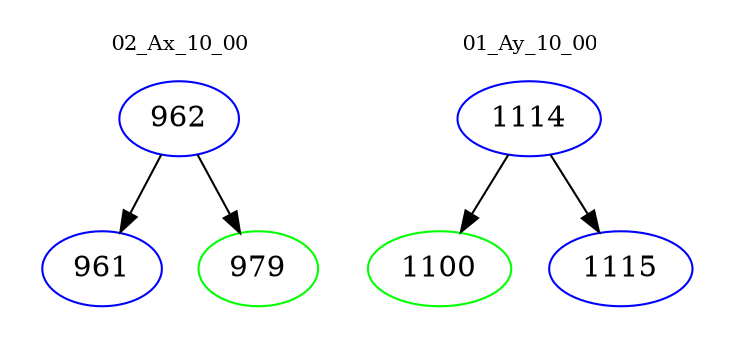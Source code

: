 digraph{
subgraph cluster_0 {
color = white
label = "02_Ax_10_00";
fontsize=10;
T0_962 [label="962", color="blue"]
T0_962 -> T0_961 [color="black"]
T0_961 [label="961", color="blue"]
T0_962 -> T0_979 [color="black"]
T0_979 [label="979", color="green"]
}
subgraph cluster_1 {
color = white
label = "01_Ay_10_00";
fontsize=10;
T1_1114 [label="1114", color="blue"]
T1_1114 -> T1_1100 [color="black"]
T1_1100 [label="1100", color="green"]
T1_1114 -> T1_1115 [color="black"]
T1_1115 [label="1115", color="blue"]
}
}

